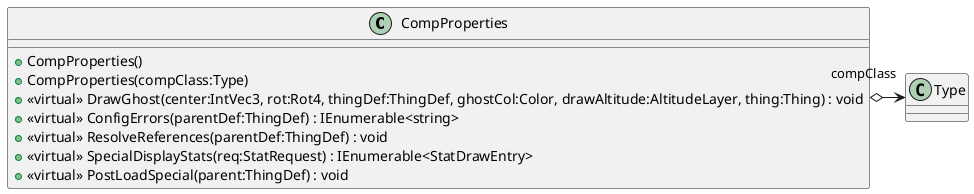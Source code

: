 @startuml
class CompProperties {
    + CompProperties()
    + CompProperties(compClass:Type)
    + <<virtual>> DrawGhost(center:IntVec3, rot:Rot4, thingDef:ThingDef, ghostCol:Color, drawAltitude:AltitudeLayer, thing:Thing) : void
    + <<virtual>> ConfigErrors(parentDef:ThingDef) : IEnumerable<string>
    + <<virtual>> ResolveReferences(parentDef:ThingDef) : void
    + <<virtual>> SpecialDisplayStats(req:StatRequest) : IEnumerable<StatDrawEntry>
    + <<virtual>> PostLoadSpecial(parent:ThingDef) : void
}
CompProperties o-> "compClass" Type
@enduml
